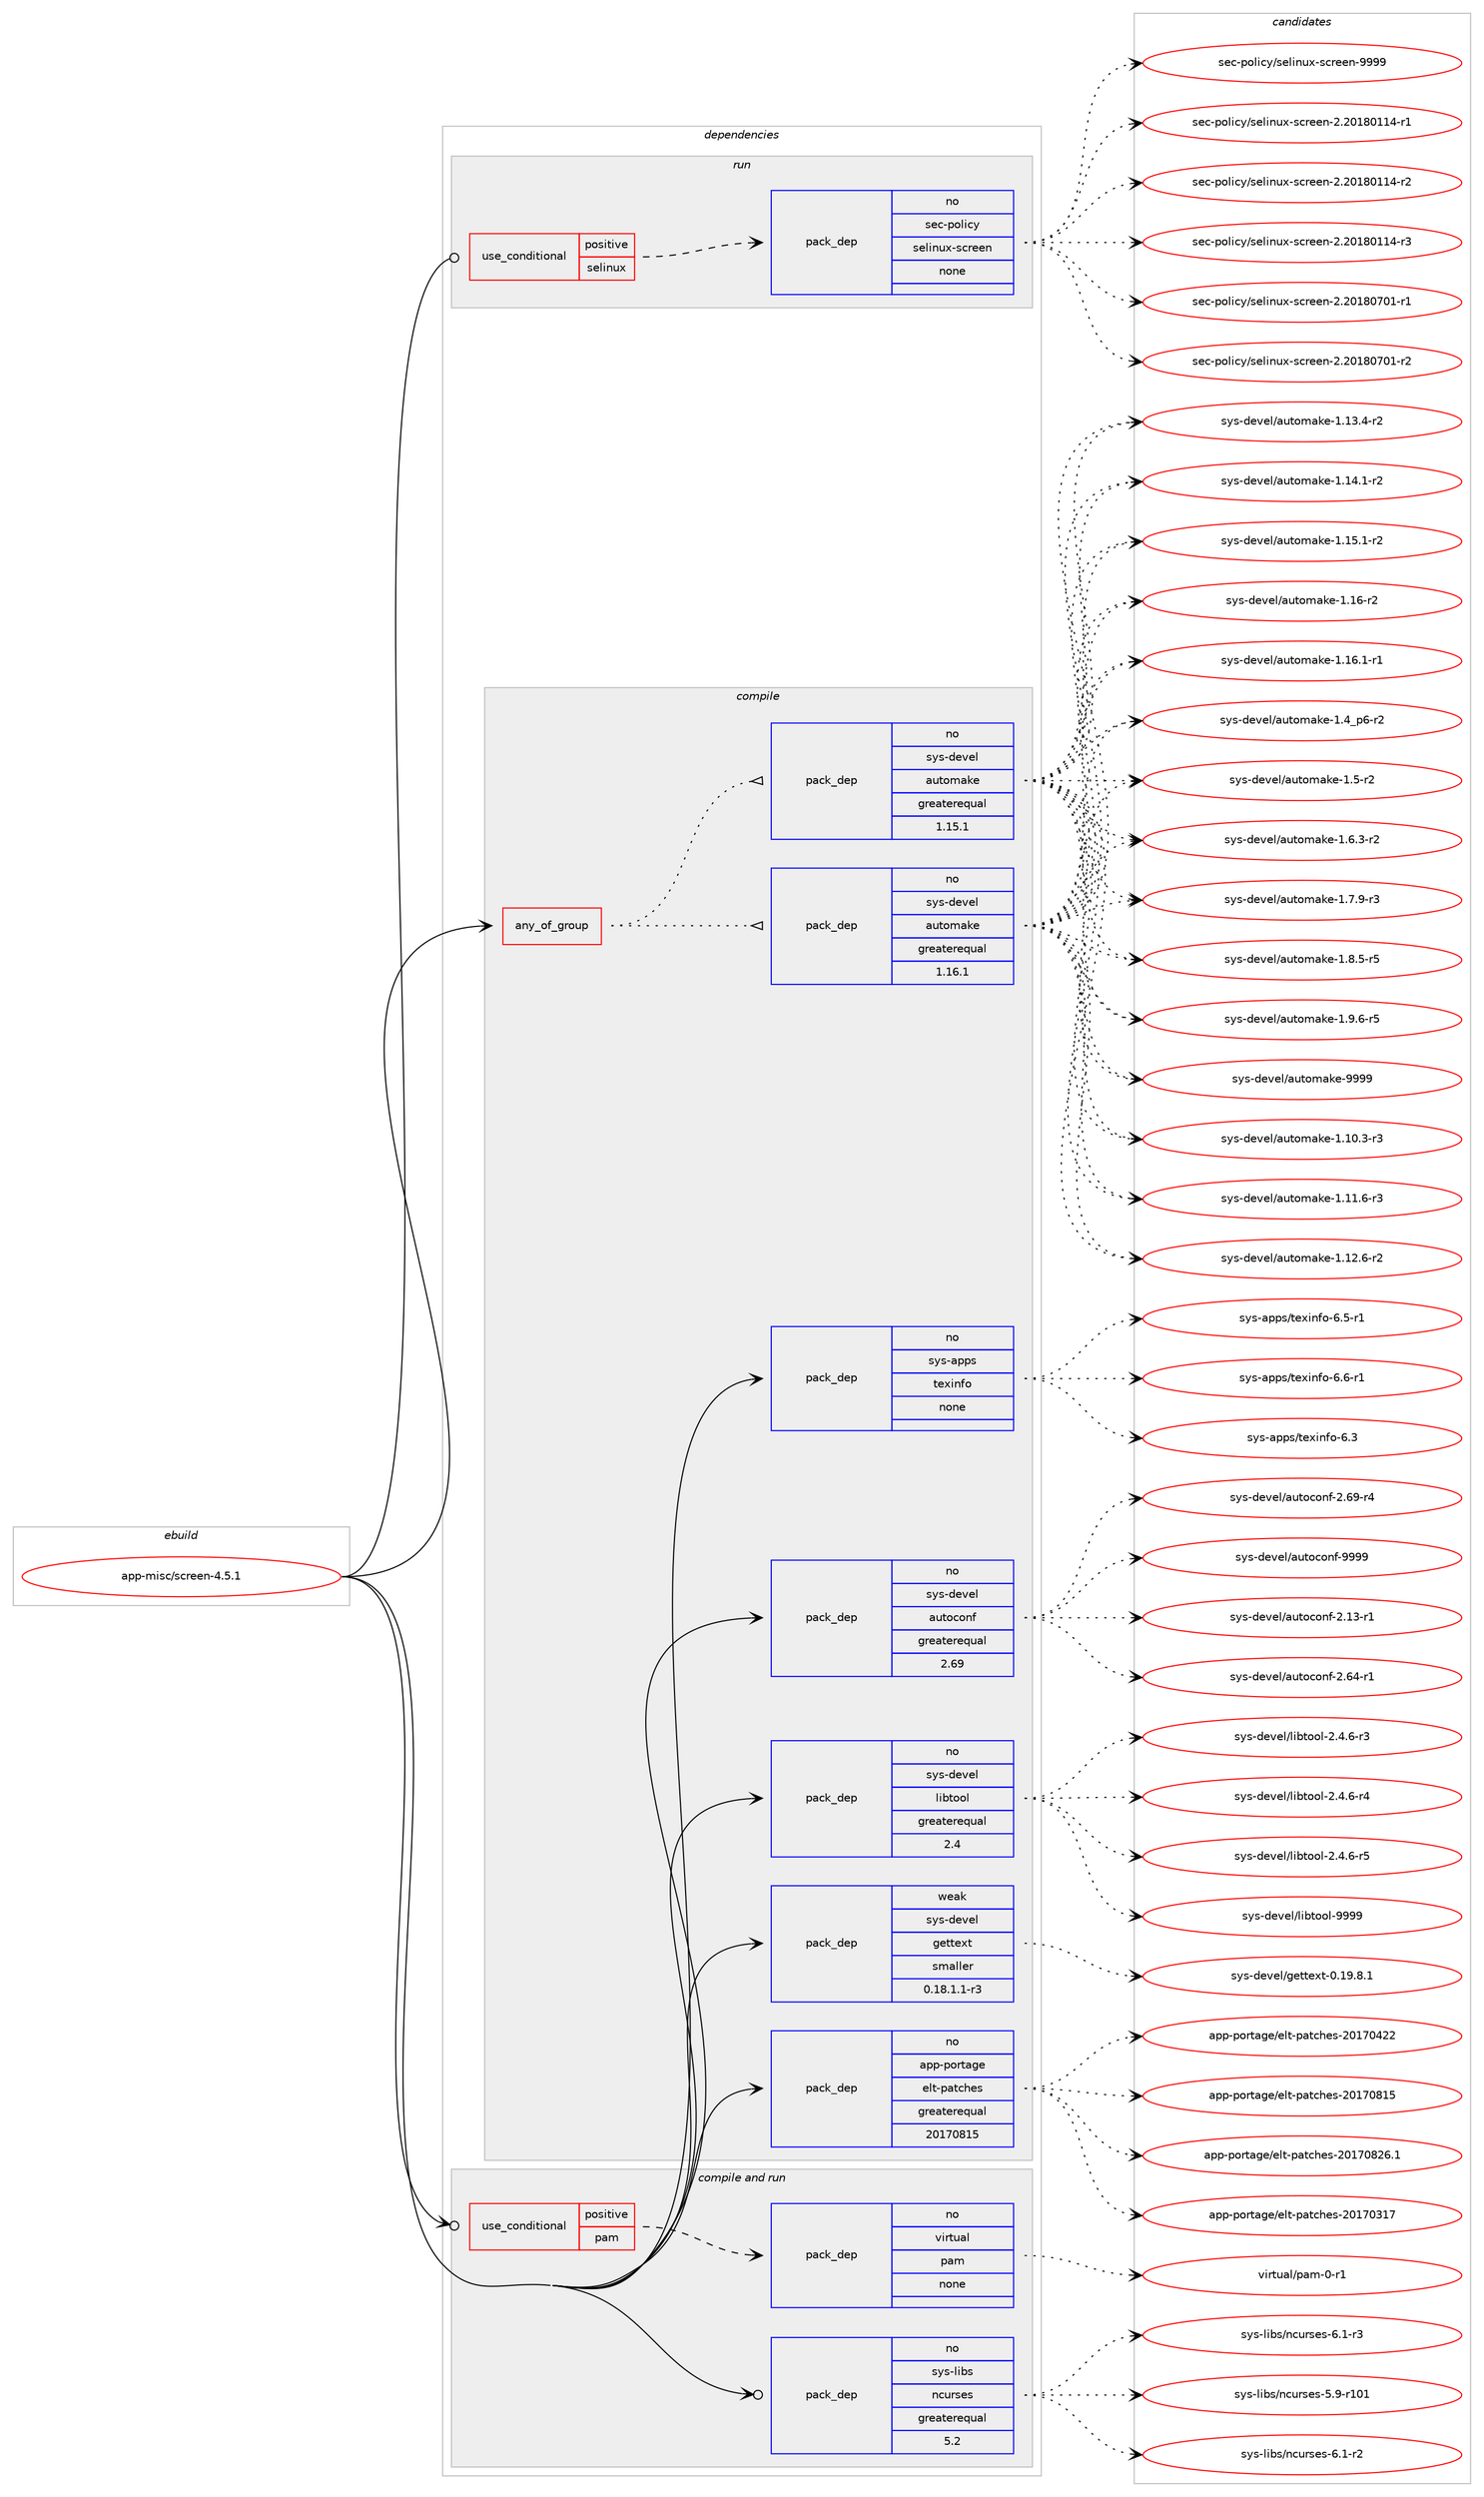 digraph prolog {

# *************
# Graph options
# *************

newrank=true;
concentrate=true;
compound=true;
graph [rankdir=LR,fontname=Helvetica,fontsize=10,ranksep=1.5];#, ranksep=2.5, nodesep=0.2];
edge  [arrowhead=vee];
node  [fontname=Helvetica,fontsize=10];

# **********
# The ebuild
# **********

subgraph cluster_leftcol {
color=gray;
rank=same;
label=<<i>ebuild</i>>;
id [label="app-misc/screen-4.5.1", color=red, width=4, href="../app-misc/screen-4.5.1.svg"];
}

# ****************
# The dependencies
# ****************

subgraph cluster_midcol {
color=gray;
label=<<i>dependencies</i>>;
subgraph cluster_compile {
fillcolor="#eeeeee";
style=filled;
label=<<i>compile</i>>;
subgraph any19699 {
dependency1300781 [label=<<TABLE BORDER="0" CELLBORDER="1" CELLSPACING="0" CELLPADDING="4"><TR><TD CELLPADDING="10">any_of_group</TD></TR></TABLE>>, shape=none, color=red];subgraph pack926742 {
dependency1300782 [label=<<TABLE BORDER="0" CELLBORDER="1" CELLSPACING="0" CELLPADDING="4" WIDTH="220"><TR><TD ROWSPAN="6" CELLPADDING="30">pack_dep</TD></TR><TR><TD WIDTH="110">no</TD></TR><TR><TD>sys-devel</TD></TR><TR><TD>automake</TD></TR><TR><TD>greaterequal</TD></TR><TR><TD>1.16.1</TD></TR></TABLE>>, shape=none, color=blue];
}
dependency1300781:e -> dependency1300782:w [weight=20,style="dotted",arrowhead="oinv"];
subgraph pack926743 {
dependency1300783 [label=<<TABLE BORDER="0" CELLBORDER="1" CELLSPACING="0" CELLPADDING="4" WIDTH="220"><TR><TD ROWSPAN="6" CELLPADDING="30">pack_dep</TD></TR><TR><TD WIDTH="110">no</TD></TR><TR><TD>sys-devel</TD></TR><TR><TD>automake</TD></TR><TR><TD>greaterequal</TD></TR><TR><TD>1.15.1</TD></TR></TABLE>>, shape=none, color=blue];
}
dependency1300781:e -> dependency1300783:w [weight=20,style="dotted",arrowhead="oinv"];
}
id:e -> dependency1300781:w [weight=20,style="solid",arrowhead="vee"];
subgraph pack926744 {
dependency1300784 [label=<<TABLE BORDER="0" CELLBORDER="1" CELLSPACING="0" CELLPADDING="4" WIDTH="220"><TR><TD ROWSPAN="6" CELLPADDING="30">pack_dep</TD></TR><TR><TD WIDTH="110">no</TD></TR><TR><TD>app-portage</TD></TR><TR><TD>elt-patches</TD></TR><TR><TD>greaterequal</TD></TR><TR><TD>20170815</TD></TR></TABLE>>, shape=none, color=blue];
}
id:e -> dependency1300784:w [weight=20,style="solid",arrowhead="vee"];
subgraph pack926745 {
dependency1300785 [label=<<TABLE BORDER="0" CELLBORDER="1" CELLSPACING="0" CELLPADDING="4" WIDTH="220"><TR><TD ROWSPAN="6" CELLPADDING="30">pack_dep</TD></TR><TR><TD WIDTH="110">no</TD></TR><TR><TD>sys-apps</TD></TR><TR><TD>texinfo</TD></TR><TR><TD>none</TD></TR><TR><TD></TD></TR></TABLE>>, shape=none, color=blue];
}
id:e -> dependency1300785:w [weight=20,style="solid",arrowhead="vee"];
subgraph pack926746 {
dependency1300786 [label=<<TABLE BORDER="0" CELLBORDER="1" CELLSPACING="0" CELLPADDING="4" WIDTH="220"><TR><TD ROWSPAN="6" CELLPADDING="30">pack_dep</TD></TR><TR><TD WIDTH="110">no</TD></TR><TR><TD>sys-devel</TD></TR><TR><TD>autoconf</TD></TR><TR><TD>greaterequal</TD></TR><TR><TD>2.69</TD></TR></TABLE>>, shape=none, color=blue];
}
id:e -> dependency1300786:w [weight=20,style="solid",arrowhead="vee"];
subgraph pack926747 {
dependency1300787 [label=<<TABLE BORDER="0" CELLBORDER="1" CELLSPACING="0" CELLPADDING="4" WIDTH="220"><TR><TD ROWSPAN="6" CELLPADDING="30">pack_dep</TD></TR><TR><TD WIDTH="110">no</TD></TR><TR><TD>sys-devel</TD></TR><TR><TD>libtool</TD></TR><TR><TD>greaterequal</TD></TR><TR><TD>2.4</TD></TR></TABLE>>, shape=none, color=blue];
}
id:e -> dependency1300787:w [weight=20,style="solid",arrowhead="vee"];
subgraph pack926748 {
dependency1300788 [label=<<TABLE BORDER="0" CELLBORDER="1" CELLSPACING="0" CELLPADDING="4" WIDTH="220"><TR><TD ROWSPAN="6" CELLPADDING="30">pack_dep</TD></TR><TR><TD WIDTH="110">weak</TD></TR><TR><TD>sys-devel</TD></TR><TR><TD>gettext</TD></TR><TR><TD>smaller</TD></TR><TR><TD>0.18.1.1-r3</TD></TR></TABLE>>, shape=none, color=blue];
}
id:e -> dependency1300788:w [weight=20,style="solid",arrowhead="vee"];
}
subgraph cluster_compileandrun {
fillcolor="#eeeeee";
style=filled;
label=<<i>compile and run</i>>;
subgraph cond353798 {
dependency1300789 [label=<<TABLE BORDER="0" CELLBORDER="1" CELLSPACING="0" CELLPADDING="4"><TR><TD ROWSPAN="3" CELLPADDING="10">use_conditional</TD></TR><TR><TD>positive</TD></TR><TR><TD>pam</TD></TR></TABLE>>, shape=none, color=red];
subgraph pack926749 {
dependency1300790 [label=<<TABLE BORDER="0" CELLBORDER="1" CELLSPACING="0" CELLPADDING="4" WIDTH="220"><TR><TD ROWSPAN="6" CELLPADDING="30">pack_dep</TD></TR><TR><TD WIDTH="110">no</TD></TR><TR><TD>virtual</TD></TR><TR><TD>pam</TD></TR><TR><TD>none</TD></TR><TR><TD></TD></TR></TABLE>>, shape=none, color=blue];
}
dependency1300789:e -> dependency1300790:w [weight=20,style="dashed",arrowhead="vee"];
}
id:e -> dependency1300789:w [weight=20,style="solid",arrowhead="odotvee"];
subgraph pack926750 {
dependency1300791 [label=<<TABLE BORDER="0" CELLBORDER="1" CELLSPACING="0" CELLPADDING="4" WIDTH="220"><TR><TD ROWSPAN="6" CELLPADDING="30">pack_dep</TD></TR><TR><TD WIDTH="110">no</TD></TR><TR><TD>sys-libs</TD></TR><TR><TD>ncurses</TD></TR><TR><TD>greaterequal</TD></TR><TR><TD>5.2</TD></TR></TABLE>>, shape=none, color=blue];
}
id:e -> dependency1300791:w [weight=20,style="solid",arrowhead="odotvee"];
}
subgraph cluster_run {
fillcolor="#eeeeee";
style=filled;
label=<<i>run</i>>;
subgraph cond353799 {
dependency1300792 [label=<<TABLE BORDER="0" CELLBORDER="1" CELLSPACING="0" CELLPADDING="4"><TR><TD ROWSPAN="3" CELLPADDING="10">use_conditional</TD></TR><TR><TD>positive</TD></TR><TR><TD>selinux</TD></TR></TABLE>>, shape=none, color=red];
subgraph pack926751 {
dependency1300793 [label=<<TABLE BORDER="0" CELLBORDER="1" CELLSPACING="0" CELLPADDING="4" WIDTH="220"><TR><TD ROWSPAN="6" CELLPADDING="30">pack_dep</TD></TR><TR><TD WIDTH="110">no</TD></TR><TR><TD>sec-policy</TD></TR><TR><TD>selinux-screen</TD></TR><TR><TD>none</TD></TR><TR><TD></TD></TR></TABLE>>, shape=none, color=blue];
}
dependency1300792:e -> dependency1300793:w [weight=20,style="dashed",arrowhead="vee"];
}
id:e -> dependency1300792:w [weight=20,style="solid",arrowhead="odot"];
}
}

# **************
# The candidates
# **************

subgraph cluster_choices {
rank=same;
color=gray;
label=<<i>candidates</i>>;

subgraph choice926742 {
color=black;
nodesep=1;
choice11512111545100101118101108479711711611110997107101454946494846514511451 [label="sys-devel/automake-1.10.3-r3", color=red, width=4,href="../sys-devel/automake-1.10.3-r3.svg"];
choice11512111545100101118101108479711711611110997107101454946494946544511451 [label="sys-devel/automake-1.11.6-r3", color=red, width=4,href="../sys-devel/automake-1.11.6-r3.svg"];
choice11512111545100101118101108479711711611110997107101454946495046544511450 [label="sys-devel/automake-1.12.6-r2", color=red, width=4,href="../sys-devel/automake-1.12.6-r2.svg"];
choice11512111545100101118101108479711711611110997107101454946495146524511450 [label="sys-devel/automake-1.13.4-r2", color=red, width=4,href="../sys-devel/automake-1.13.4-r2.svg"];
choice11512111545100101118101108479711711611110997107101454946495246494511450 [label="sys-devel/automake-1.14.1-r2", color=red, width=4,href="../sys-devel/automake-1.14.1-r2.svg"];
choice11512111545100101118101108479711711611110997107101454946495346494511450 [label="sys-devel/automake-1.15.1-r2", color=red, width=4,href="../sys-devel/automake-1.15.1-r2.svg"];
choice1151211154510010111810110847971171161111099710710145494649544511450 [label="sys-devel/automake-1.16-r2", color=red, width=4,href="../sys-devel/automake-1.16-r2.svg"];
choice11512111545100101118101108479711711611110997107101454946495446494511449 [label="sys-devel/automake-1.16.1-r1", color=red, width=4,href="../sys-devel/automake-1.16.1-r1.svg"];
choice115121115451001011181011084797117116111109971071014549465295112544511450 [label="sys-devel/automake-1.4_p6-r2", color=red, width=4,href="../sys-devel/automake-1.4_p6-r2.svg"];
choice11512111545100101118101108479711711611110997107101454946534511450 [label="sys-devel/automake-1.5-r2", color=red, width=4,href="../sys-devel/automake-1.5-r2.svg"];
choice115121115451001011181011084797117116111109971071014549465446514511450 [label="sys-devel/automake-1.6.3-r2", color=red, width=4,href="../sys-devel/automake-1.6.3-r2.svg"];
choice115121115451001011181011084797117116111109971071014549465546574511451 [label="sys-devel/automake-1.7.9-r3", color=red, width=4,href="../sys-devel/automake-1.7.9-r3.svg"];
choice115121115451001011181011084797117116111109971071014549465646534511453 [label="sys-devel/automake-1.8.5-r5", color=red, width=4,href="../sys-devel/automake-1.8.5-r5.svg"];
choice115121115451001011181011084797117116111109971071014549465746544511453 [label="sys-devel/automake-1.9.6-r5", color=red, width=4,href="../sys-devel/automake-1.9.6-r5.svg"];
choice115121115451001011181011084797117116111109971071014557575757 [label="sys-devel/automake-9999", color=red, width=4,href="../sys-devel/automake-9999.svg"];
dependency1300782:e -> choice11512111545100101118101108479711711611110997107101454946494846514511451:w [style=dotted,weight="100"];
dependency1300782:e -> choice11512111545100101118101108479711711611110997107101454946494946544511451:w [style=dotted,weight="100"];
dependency1300782:e -> choice11512111545100101118101108479711711611110997107101454946495046544511450:w [style=dotted,weight="100"];
dependency1300782:e -> choice11512111545100101118101108479711711611110997107101454946495146524511450:w [style=dotted,weight="100"];
dependency1300782:e -> choice11512111545100101118101108479711711611110997107101454946495246494511450:w [style=dotted,weight="100"];
dependency1300782:e -> choice11512111545100101118101108479711711611110997107101454946495346494511450:w [style=dotted,weight="100"];
dependency1300782:e -> choice1151211154510010111810110847971171161111099710710145494649544511450:w [style=dotted,weight="100"];
dependency1300782:e -> choice11512111545100101118101108479711711611110997107101454946495446494511449:w [style=dotted,weight="100"];
dependency1300782:e -> choice115121115451001011181011084797117116111109971071014549465295112544511450:w [style=dotted,weight="100"];
dependency1300782:e -> choice11512111545100101118101108479711711611110997107101454946534511450:w [style=dotted,weight="100"];
dependency1300782:e -> choice115121115451001011181011084797117116111109971071014549465446514511450:w [style=dotted,weight="100"];
dependency1300782:e -> choice115121115451001011181011084797117116111109971071014549465546574511451:w [style=dotted,weight="100"];
dependency1300782:e -> choice115121115451001011181011084797117116111109971071014549465646534511453:w [style=dotted,weight="100"];
dependency1300782:e -> choice115121115451001011181011084797117116111109971071014549465746544511453:w [style=dotted,weight="100"];
dependency1300782:e -> choice115121115451001011181011084797117116111109971071014557575757:w [style=dotted,weight="100"];
}
subgraph choice926743 {
color=black;
nodesep=1;
choice11512111545100101118101108479711711611110997107101454946494846514511451 [label="sys-devel/automake-1.10.3-r3", color=red, width=4,href="../sys-devel/automake-1.10.3-r3.svg"];
choice11512111545100101118101108479711711611110997107101454946494946544511451 [label="sys-devel/automake-1.11.6-r3", color=red, width=4,href="../sys-devel/automake-1.11.6-r3.svg"];
choice11512111545100101118101108479711711611110997107101454946495046544511450 [label="sys-devel/automake-1.12.6-r2", color=red, width=4,href="../sys-devel/automake-1.12.6-r2.svg"];
choice11512111545100101118101108479711711611110997107101454946495146524511450 [label="sys-devel/automake-1.13.4-r2", color=red, width=4,href="../sys-devel/automake-1.13.4-r2.svg"];
choice11512111545100101118101108479711711611110997107101454946495246494511450 [label="sys-devel/automake-1.14.1-r2", color=red, width=4,href="../sys-devel/automake-1.14.1-r2.svg"];
choice11512111545100101118101108479711711611110997107101454946495346494511450 [label="sys-devel/automake-1.15.1-r2", color=red, width=4,href="../sys-devel/automake-1.15.1-r2.svg"];
choice1151211154510010111810110847971171161111099710710145494649544511450 [label="sys-devel/automake-1.16-r2", color=red, width=4,href="../sys-devel/automake-1.16-r2.svg"];
choice11512111545100101118101108479711711611110997107101454946495446494511449 [label="sys-devel/automake-1.16.1-r1", color=red, width=4,href="../sys-devel/automake-1.16.1-r1.svg"];
choice115121115451001011181011084797117116111109971071014549465295112544511450 [label="sys-devel/automake-1.4_p6-r2", color=red, width=4,href="../sys-devel/automake-1.4_p6-r2.svg"];
choice11512111545100101118101108479711711611110997107101454946534511450 [label="sys-devel/automake-1.5-r2", color=red, width=4,href="../sys-devel/automake-1.5-r2.svg"];
choice115121115451001011181011084797117116111109971071014549465446514511450 [label="sys-devel/automake-1.6.3-r2", color=red, width=4,href="../sys-devel/automake-1.6.3-r2.svg"];
choice115121115451001011181011084797117116111109971071014549465546574511451 [label="sys-devel/automake-1.7.9-r3", color=red, width=4,href="../sys-devel/automake-1.7.9-r3.svg"];
choice115121115451001011181011084797117116111109971071014549465646534511453 [label="sys-devel/automake-1.8.5-r5", color=red, width=4,href="../sys-devel/automake-1.8.5-r5.svg"];
choice115121115451001011181011084797117116111109971071014549465746544511453 [label="sys-devel/automake-1.9.6-r5", color=red, width=4,href="../sys-devel/automake-1.9.6-r5.svg"];
choice115121115451001011181011084797117116111109971071014557575757 [label="sys-devel/automake-9999", color=red, width=4,href="../sys-devel/automake-9999.svg"];
dependency1300783:e -> choice11512111545100101118101108479711711611110997107101454946494846514511451:w [style=dotted,weight="100"];
dependency1300783:e -> choice11512111545100101118101108479711711611110997107101454946494946544511451:w [style=dotted,weight="100"];
dependency1300783:e -> choice11512111545100101118101108479711711611110997107101454946495046544511450:w [style=dotted,weight="100"];
dependency1300783:e -> choice11512111545100101118101108479711711611110997107101454946495146524511450:w [style=dotted,weight="100"];
dependency1300783:e -> choice11512111545100101118101108479711711611110997107101454946495246494511450:w [style=dotted,weight="100"];
dependency1300783:e -> choice11512111545100101118101108479711711611110997107101454946495346494511450:w [style=dotted,weight="100"];
dependency1300783:e -> choice1151211154510010111810110847971171161111099710710145494649544511450:w [style=dotted,weight="100"];
dependency1300783:e -> choice11512111545100101118101108479711711611110997107101454946495446494511449:w [style=dotted,weight="100"];
dependency1300783:e -> choice115121115451001011181011084797117116111109971071014549465295112544511450:w [style=dotted,weight="100"];
dependency1300783:e -> choice11512111545100101118101108479711711611110997107101454946534511450:w [style=dotted,weight="100"];
dependency1300783:e -> choice115121115451001011181011084797117116111109971071014549465446514511450:w [style=dotted,weight="100"];
dependency1300783:e -> choice115121115451001011181011084797117116111109971071014549465546574511451:w [style=dotted,weight="100"];
dependency1300783:e -> choice115121115451001011181011084797117116111109971071014549465646534511453:w [style=dotted,weight="100"];
dependency1300783:e -> choice115121115451001011181011084797117116111109971071014549465746544511453:w [style=dotted,weight="100"];
dependency1300783:e -> choice115121115451001011181011084797117116111109971071014557575757:w [style=dotted,weight="100"];
}
subgraph choice926744 {
color=black;
nodesep=1;
choice97112112451121111141169710310147101108116451129711699104101115455048495548514955 [label="app-portage/elt-patches-20170317", color=red, width=4,href="../app-portage/elt-patches-20170317.svg"];
choice97112112451121111141169710310147101108116451129711699104101115455048495548525050 [label="app-portage/elt-patches-20170422", color=red, width=4,href="../app-portage/elt-patches-20170422.svg"];
choice97112112451121111141169710310147101108116451129711699104101115455048495548564953 [label="app-portage/elt-patches-20170815", color=red, width=4,href="../app-portage/elt-patches-20170815.svg"];
choice971121124511211111411697103101471011081164511297116991041011154550484955485650544649 [label="app-portage/elt-patches-20170826.1", color=red, width=4,href="../app-portage/elt-patches-20170826.1.svg"];
dependency1300784:e -> choice97112112451121111141169710310147101108116451129711699104101115455048495548514955:w [style=dotted,weight="100"];
dependency1300784:e -> choice97112112451121111141169710310147101108116451129711699104101115455048495548525050:w [style=dotted,weight="100"];
dependency1300784:e -> choice97112112451121111141169710310147101108116451129711699104101115455048495548564953:w [style=dotted,weight="100"];
dependency1300784:e -> choice971121124511211111411697103101471011081164511297116991041011154550484955485650544649:w [style=dotted,weight="100"];
}
subgraph choice926745 {
color=black;
nodesep=1;
choice11512111545971121121154711610112010511010211145544651 [label="sys-apps/texinfo-6.3", color=red, width=4,href="../sys-apps/texinfo-6.3.svg"];
choice115121115459711211211547116101120105110102111455446534511449 [label="sys-apps/texinfo-6.5-r1", color=red, width=4,href="../sys-apps/texinfo-6.5-r1.svg"];
choice115121115459711211211547116101120105110102111455446544511449 [label="sys-apps/texinfo-6.6-r1", color=red, width=4,href="../sys-apps/texinfo-6.6-r1.svg"];
dependency1300785:e -> choice11512111545971121121154711610112010511010211145544651:w [style=dotted,weight="100"];
dependency1300785:e -> choice115121115459711211211547116101120105110102111455446534511449:w [style=dotted,weight="100"];
dependency1300785:e -> choice115121115459711211211547116101120105110102111455446544511449:w [style=dotted,weight="100"];
}
subgraph choice926746 {
color=black;
nodesep=1;
choice1151211154510010111810110847971171161119911111010245504649514511449 [label="sys-devel/autoconf-2.13-r1", color=red, width=4,href="../sys-devel/autoconf-2.13-r1.svg"];
choice1151211154510010111810110847971171161119911111010245504654524511449 [label="sys-devel/autoconf-2.64-r1", color=red, width=4,href="../sys-devel/autoconf-2.64-r1.svg"];
choice1151211154510010111810110847971171161119911111010245504654574511452 [label="sys-devel/autoconf-2.69-r4", color=red, width=4,href="../sys-devel/autoconf-2.69-r4.svg"];
choice115121115451001011181011084797117116111991111101024557575757 [label="sys-devel/autoconf-9999", color=red, width=4,href="../sys-devel/autoconf-9999.svg"];
dependency1300786:e -> choice1151211154510010111810110847971171161119911111010245504649514511449:w [style=dotted,weight="100"];
dependency1300786:e -> choice1151211154510010111810110847971171161119911111010245504654524511449:w [style=dotted,weight="100"];
dependency1300786:e -> choice1151211154510010111810110847971171161119911111010245504654574511452:w [style=dotted,weight="100"];
dependency1300786:e -> choice115121115451001011181011084797117116111991111101024557575757:w [style=dotted,weight="100"];
}
subgraph choice926747 {
color=black;
nodesep=1;
choice1151211154510010111810110847108105981161111111084550465246544511451 [label="sys-devel/libtool-2.4.6-r3", color=red, width=4,href="../sys-devel/libtool-2.4.6-r3.svg"];
choice1151211154510010111810110847108105981161111111084550465246544511452 [label="sys-devel/libtool-2.4.6-r4", color=red, width=4,href="../sys-devel/libtool-2.4.6-r4.svg"];
choice1151211154510010111810110847108105981161111111084550465246544511453 [label="sys-devel/libtool-2.4.6-r5", color=red, width=4,href="../sys-devel/libtool-2.4.6-r5.svg"];
choice1151211154510010111810110847108105981161111111084557575757 [label="sys-devel/libtool-9999", color=red, width=4,href="../sys-devel/libtool-9999.svg"];
dependency1300787:e -> choice1151211154510010111810110847108105981161111111084550465246544511451:w [style=dotted,weight="100"];
dependency1300787:e -> choice1151211154510010111810110847108105981161111111084550465246544511452:w [style=dotted,weight="100"];
dependency1300787:e -> choice1151211154510010111810110847108105981161111111084550465246544511453:w [style=dotted,weight="100"];
dependency1300787:e -> choice1151211154510010111810110847108105981161111111084557575757:w [style=dotted,weight="100"];
}
subgraph choice926748 {
color=black;
nodesep=1;
choice1151211154510010111810110847103101116116101120116454846495746564649 [label="sys-devel/gettext-0.19.8.1", color=red, width=4,href="../sys-devel/gettext-0.19.8.1.svg"];
dependency1300788:e -> choice1151211154510010111810110847103101116116101120116454846495746564649:w [style=dotted,weight="100"];
}
subgraph choice926749 {
color=black;
nodesep=1;
choice11810511411611797108471129710945484511449 [label="virtual/pam-0-r1", color=red, width=4,href="../virtual/pam-0-r1.svg"];
dependency1300790:e -> choice11810511411611797108471129710945484511449:w [style=dotted,weight="100"];
}
subgraph choice926750 {
color=black;
nodesep=1;
choice115121115451081059811547110991171141151011154553465745114494849 [label="sys-libs/ncurses-5.9-r101", color=red, width=4,href="../sys-libs/ncurses-5.9-r101.svg"];
choice11512111545108105981154711099117114115101115455446494511450 [label="sys-libs/ncurses-6.1-r2", color=red, width=4,href="../sys-libs/ncurses-6.1-r2.svg"];
choice11512111545108105981154711099117114115101115455446494511451 [label="sys-libs/ncurses-6.1-r3", color=red, width=4,href="../sys-libs/ncurses-6.1-r3.svg"];
dependency1300791:e -> choice115121115451081059811547110991171141151011154553465745114494849:w [style=dotted,weight="100"];
dependency1300791:e -> choice11512111545108105981154711099117114115101115455446494511450:w [style=dotted,weight="100"];
dependency1300791:e -> choice11512111545108105981154711099117114115101115455446494511451:w [style=dotted,weight="100"];
}
subgraph choice926751 {
color=black;
nodesep=1;
choice11510199451121111081059912147115101108105110117120451159911410110111045504650484956484949524511449 [label="sec-policy/selinux-screen-2.20180114-r1", color=red, width=4,href="../sec-policy/selinux-screen-2.20180114-r1.svg"];
choice11510199451121111081059912147115101108105110117120451159911410110111045504650484956484949524511450 [label="sec-policy/selinux-screen-2.20180114-r2", color=red, width=4,href="../sec-policy/selinux-screen-2.20180114-r2.svg"];
choice11510199451121111081059912147115101108105110117120451159911410110111045504650484956484949524511451 [label="sec-policy/selinux-screen-2.20180114-r3", color=red, width=4,href="../sec-policy/selinux-screen-2.20180114-r3.svg"];
choice11510199451121111081059912147115101108105110117120451159911410110111045504650484956485548494511449 [label="sec-policy/selinux-screen-2.20180701-r1", color=red, width=4,href="../sec-policy/selinux-screen-2.20180701-r1.svg"];
choice11510199451121111081059912147115101108105110117120451159911410110111045504650484956485548494511450 [label="sec-policy/selinux-screen-2.20180701-r2", color=red, width=4,href="../sec-policy/selinux-screen-2.20180701-r2.svg"];
choice1151019945112111108105991214711510110810511011712045115991141011011104557575757 [label="sec-policy/selinux-screen-9999", color=red, width=4,href="../sec-policy/selinux-screen-9999.svg"];
dependency1300793:e -> choice11510199451121111081059912147115101108105110117120451159911410110111045504650484956484949524511449:w [style=dotted,weight="100"];
dependency1300793:e -> choice11510199451121111081059912147115101108105110117120451159911410110111045504650484956484949524511450:w [style=dotted,weight="100"];
dependency1300793:e -> choice11510199451121111081059912147115101108105110117120451159911410110111045504650484956484949524511451:w [style=dotted,weight="100"];
dependency1300793:e -> choice11510199451121111081059912147115101108105110117120451159911410110111045504650484956485548494511449:w [style=dotted,weight="100"];
dependency1300793:e -> choice11510199451121111081059912147115101108105110117120451159911410110111045504650484956485548494511450:w [style=dotted,weight="100"];
dependency1300793:e -> choice1151019945112111108105991214711510110810511011712045115991141011011104557575757:w [style=dotted,weight="100"];
}
}

}
